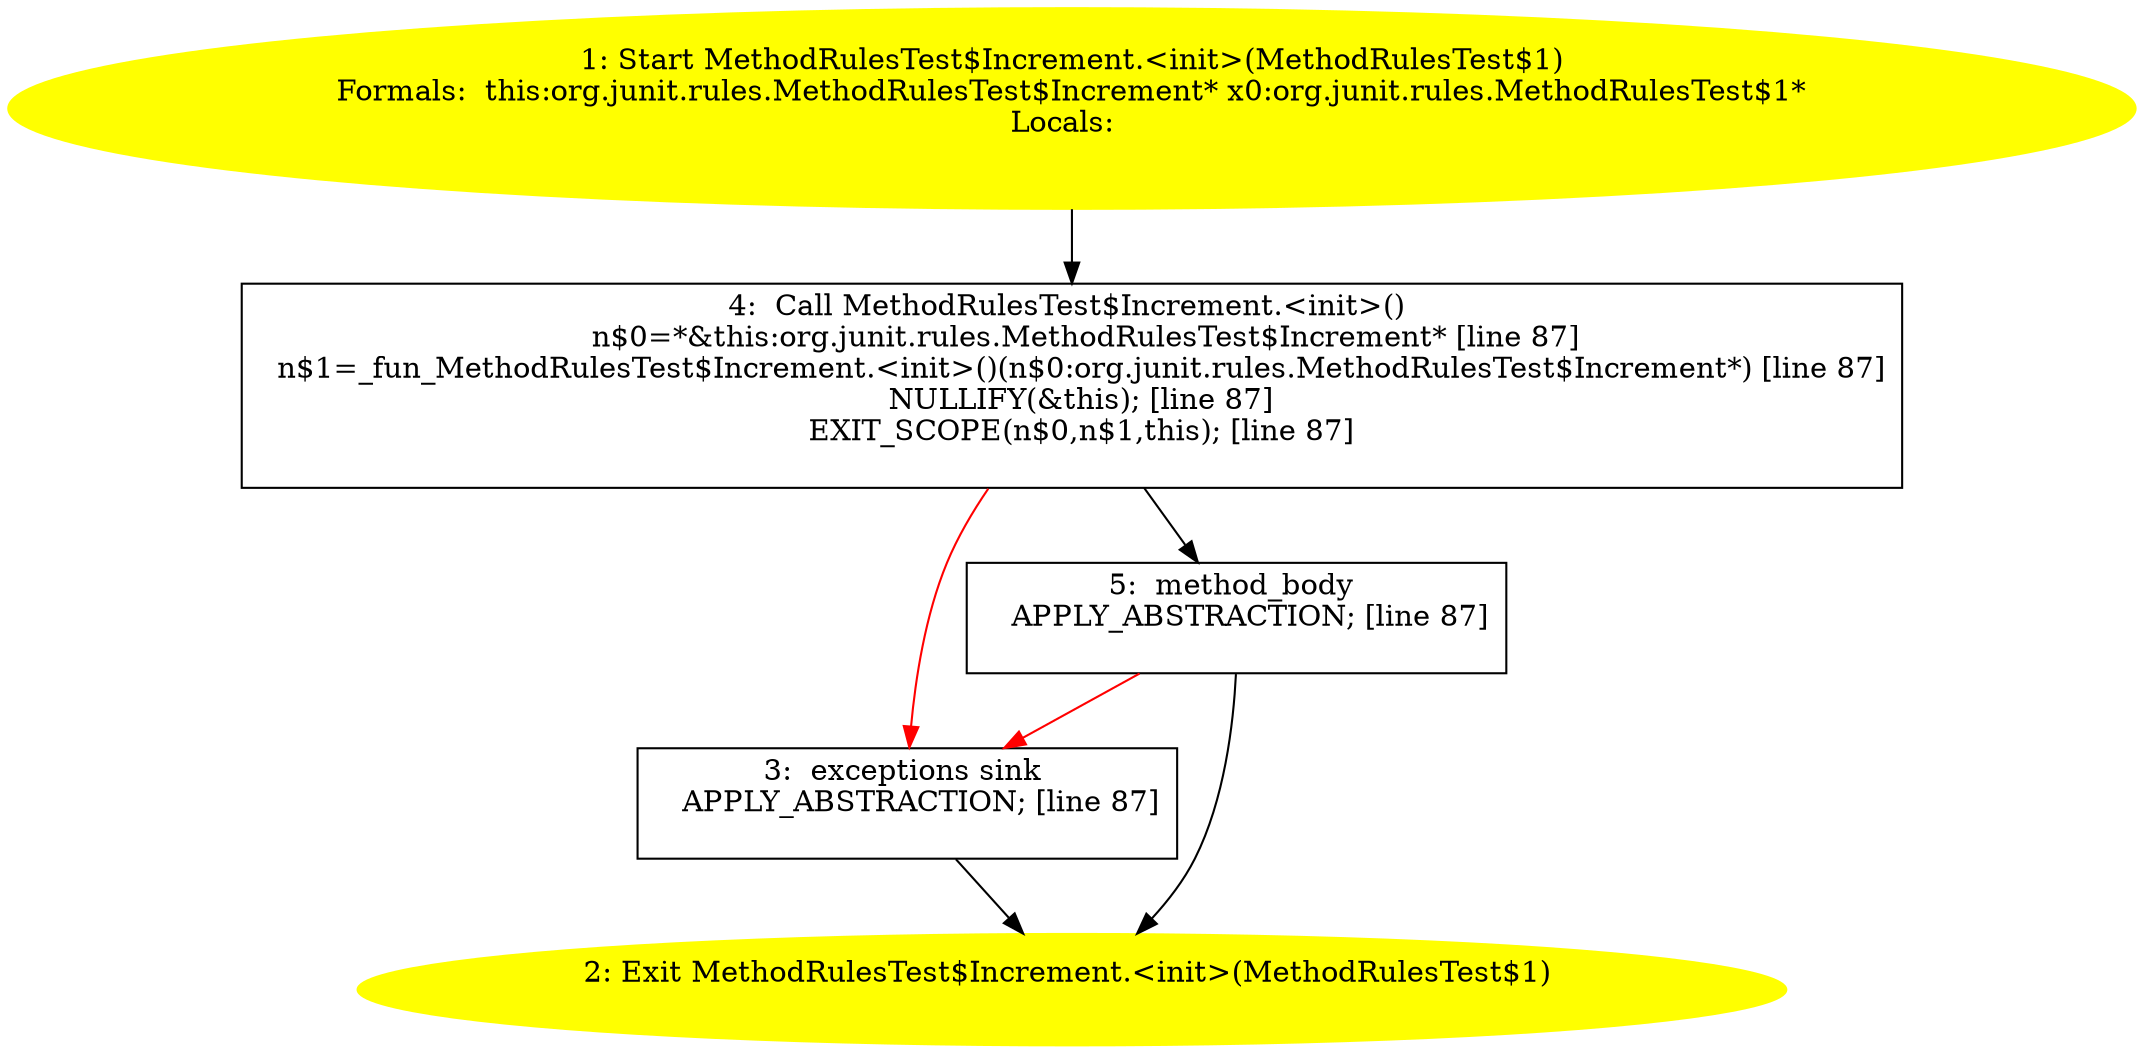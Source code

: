 /* @generated */
digraph cfg {
"org.junit.rules.MethodRulesTest$Increment.<init>(org.junit.rules.MethodRulesTest$1).13c9bcc6fd9c803b1903da2da3750453_1" [label="1: Start MethodRulesTest$Increment.<init>(MethodRulesTest$1)\nFormals:  this:org.junit.rules.MethodRulesTest$Increment* x0:org.junit.rules.MethodRulesTest$1*\nLocals:  \n  " color=yellow style=filled]
	

	 "org.junit.rules.MethodRulesTest$Increment.<init>(org.junit.rules.MethodRulesTest$1).13c9bcc6fd9c803b1903da2da3750453_1" -> "org.junit.rules.MethodRulesTest$Increment.<init>(org.junit.rules.MethodRulesTest$1).13c9bcc6fd9c803b1903da2da3750453_4" ;
"org.junit.rules.MethodRulesTest$Increment.<init>(org.junit.rules.MethodRulesTest$1).13c9bcc6fd9c803b1903da2da3750453_2" [label="2: Exit MethodRulesTest$Increment.<init>(MethodRulesTest$1) \n  " color=yellow style=filled]
	

"org.junit.rules.MethodRulesTest$Increment.<init>(org.junit.rules.MethodRulesTest$1).13c9bcc6fd9c803b1903da2da3750453_3" [label="3:  exceptions sink \n   APPLY_ABSTRACTION; [line 87]\n " shape="box"]
	

	 "org.junit.rules.MethodRulesTest$Increment.<init>(org.junit.rules.MethodRulesTest$1).13c9bcc6fd9c803b1903da2da3750453_3" -> "org.junit.rules.MethodRulesTest$Increment.<init>(org.junit.rules.MethodRulesTest$1).13c9bcc6fd9c803b1903da2da3750453_2" ;
"org.junit.rules.MethodRulesTest$Increment.<init>(org.junit.rules.MethodRulesTest$1).13c9bcc6fd9c803b1903da2da3750453_4" [label="4:  Call MethodRulesTest$Increment.<init>() \n   n$0=*&this:org.junit.rules.MethodRulesTest$Increment* [line 87]\n  n$1=_fun_MethodRulesTest$Increment.<init>()(n$0:org.junit.rules.MethodRulesTest$Increment*) [line 87]\n  NULLIFY(&this); [line 87]\n  EXIT_SCOPE(n$0,n$1,this); [line 87]\n " shape="box"]
	

	 "org.junit.rules.MethodRulesTest$Increment.<init>(org.junit.rules.MethodRulesTest$1).13c9bcc6fd9c803b1903da2da3750453_4" -> "org.junit.rules.MethodRulesTest$Increment.<init>(org.junit.rules.MethodRulesTest$1).13c9bcc6fd9c803b1903da2da3750453_5" ;
	 "org.junit.rules.MethodRulesTest$Increment.<init>(org.junit.rules.MethodRulesTest$1).13c9bcc6fd9c803b1903da2da3750453_4" -> "org.junit.rules.MethodRulesTest$Increment.<init>(org.junit.rules.MethodRulesTest$1).13c9bcc6fd9c803b1903da2da3750453_3" [color="red" ];
"org.junit.rules.MethodRulesTest$Increment.<init>(org.junit.rules.MethodRulesTest$1).13c9bcc6fd9c803b1903da2da3750453_5" [label="5:  method_body \n   APPLY_ABSTRACTION; [line 87]\n " shape="box"]
	

	 "org.junit.rules.MethodRulesTest$Increment.<init>(org.junit.rules.MethodRulesTest$1).13c9bcc6fd9c803b1903da2da3750453_5" -> "org.junit.rules.MethodRulesTest$Increment.<init>(org.junit.rules.MethodRulesTest$1).13c9bcc6fd9c803b1903da2da3750453_2" ;
	 "org.junit.rules.MethodRulesTest$Increment.<init>(org.junit.rules.MethodRulesTest$1).13c9bcc6fd9c803b1903da2da3750453_5" -> "org.junit.rules.MethodRulesTest$Increment.<init>(org.junit.rules.MethodRulesTest$1).13c9bcc6fd9c803b1903da2da3750453_3" [color="red" ];
}
